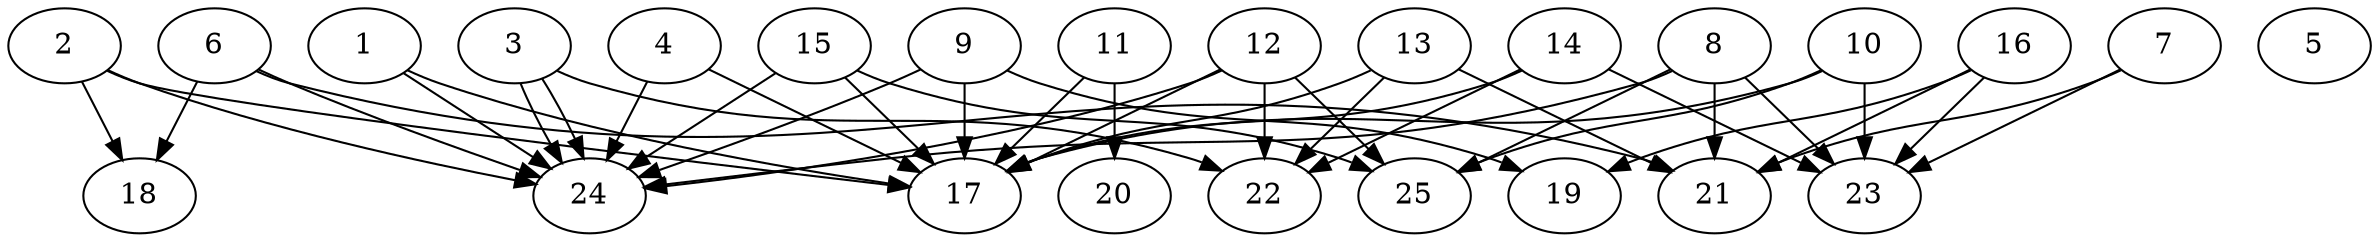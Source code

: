 // DAG automatically generated by daggen at Thu Oct  3 14:00:40 2019
// ./daggen --dot -n 25 --ccr 0.3 --fat 0.9 --regular 0.7 --density 0.6 --mindata 5242880 --maxdata 52428800 
digraph G {
  1 [size="82288640", alpha="0.17", expect_size="24686592"] 
  1 -> 17 [size ="24686592"]
  1 -> 24 [size ="24686592"]
  2 [size="88470187", alpha="0.11", expect_size="26541056"] 
  2 -> 17 [size ="26541056"]
  2 -> 18 [size ="26541056"]
  2 -> 24 [size ="26541056"]
  3 [size="131382613", alpha="0.12", expect_size="39414784"] 
  3 -> 22 [size ="39414784"]
  3 -> 24 [size ="39414784"]
  3 -> 24 [size ="39414784"]
  4 [size="75400533", alpha="0.19", expect_size="22620160"] 
  4 -> 17 [size ="22620160"]
  4 -> 24 [size ="22620160"]
  5 [size="130935467", alpha="0.02", expect_size="39280640"] 
  6 [size="61194240", alpha="0.12", expect_size="18358272"] 
  6 -> 18 [size ="18358272"]
  6 -> 21 [size ="18358272"]
  6 -> 24 [size ="18358272"]
  7 [size="63505067", alpha="0.02", expect_size="19051520"] 
  7 -> 21 [size ="19051520"]
  7 -> 23 [size ="19051520"]
  8 [size="86132053", alpha="0.10", expect_size="25839616"] 
  8 -> 21 [size ="25839616"]
  8 -> 23 [size ="25839616"]
  8 -> 24 [size ="25839616"]
  8 -> 25 [size ="25839616"]
  9 [size="153774080", alpha="0.00", expect_size="46132224"] 
  9 -> 17 [size ="46132224"]
  9 -> 19 [size ="46132224"]
  9 -> 24 [size ="46132224"]
  10 [size="157378560", alpha="0.08", expect_size="47213568"] 
  10 -> 17 [size ="47213568"]
  10 -> 23 [size ="47213568"]
  10 -> 25 [size ="47213568"]
  11 [size="58197333", alpha="0.04", expect_size="17459200"] 
  11 -> 17 [size ="17459200"]
  11 -> 20 [size ="17459200"]
  12 [size="32959147", alpha="0.15", expect_size="9887744"] 
  12 -> 17 [size ="9887744"]
  12 -> 22 [size ="9887744"]
  12 -> 24 [size ="9887744"]
  12 -> 25 [size ="9887744"]
  13 [size="121398613", alpha="0.01", expect_size="36419584"] 
  13 -> 17 [size ="36419584"]
  13 -> 21 [size ="36419584"]
  13 -> 22 [size ="36419584"]
  14 [size="60555947", alpha="0.17", expect_size="18166784"] 
  14 -> 17 [size ="18166784"]
  14 -> 22 [size ="18166784"]
  14 -> 23 [size ="18166784"]
  15 [size="54811307", alpha="0.16", expect_size="16443392"] 
  15 -> 17 [size ="16443392"]
  15 -> 24 [size ="16443392"]
  15 -> 25 [size ="16443392"]
  16 [size="66884267", alpha="0.04", expect_size="20065280"] 
  16 -> 19 [size ="20065280"]
  16 -> 21 [size ="20065280"]
  16 -> 23 [size ="20065280"]
  17 [size="160904533", alpha="0.12", expect_size="48271360"] 
  18 [size="22913707", alpha="0.10", expect_size="6874112"] 
  19 [size="104942933", alpha="0.10", expect_size="31482880"] 
  20 [size="108871680", alpha="0.04", expect_size="32661504"] 
  21 [size="173875200", alpha="0.05", expect_size="52162560"] 
  22 [size="47964160", alpha="0.16", expect_size="14389248"] 
  23 [size="163328000", alpha="0.01", expect_size="48998400"] 
  24 [size="168055467", alpha="0.13", expect_size="50416640"] 
  25 [size="143520427", alpha="0.00", expect_size="43056128"] 
}

